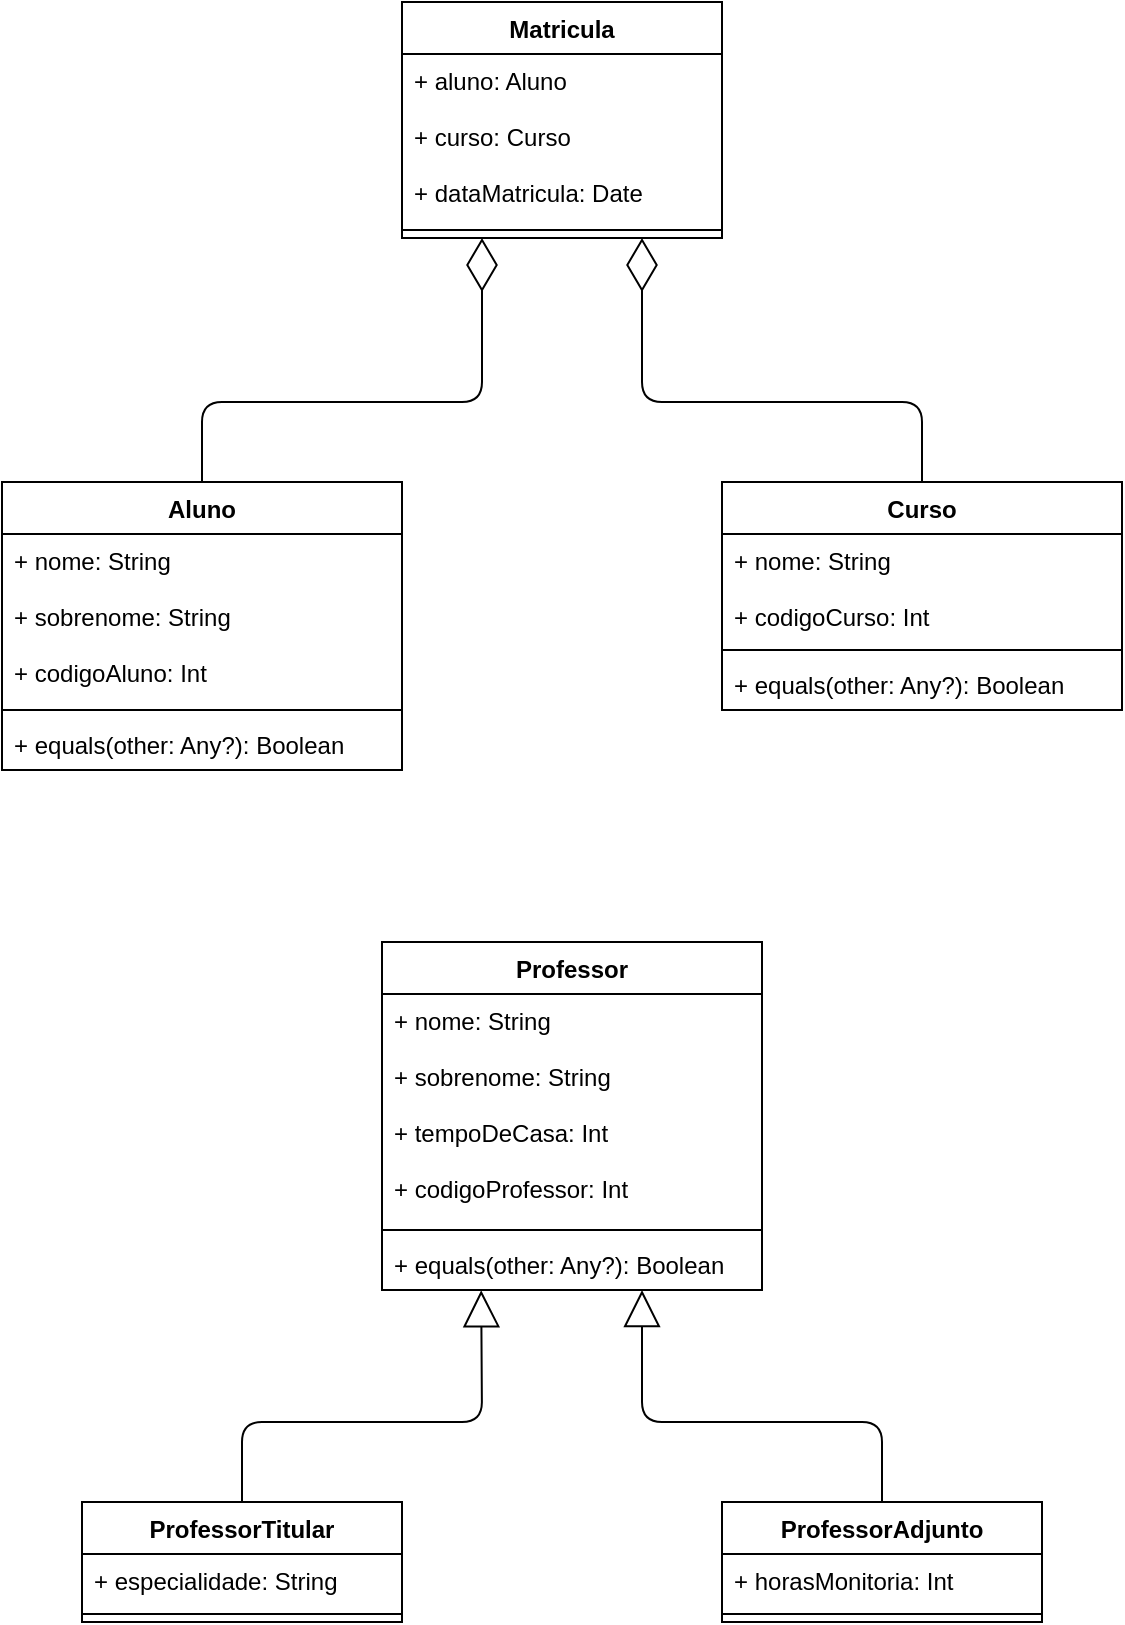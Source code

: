 <mxfile version="13.7.5" type="device"><diagram id="3o7g9umlvrHkTQeeG004" name="Page-1"><mxGraphModel dx="1380" dy="817" grid="1" gridSize="10" guides="1" tooltips="1" connect="1" arrows="1" fold="1" page="1" pageScale="1" pageWidth="827" pageHeight="1169" math="0" shadow="0"><root><mxCell id="0"/><mxCell id="1" parent="0"/><mxCell id="IG6_1fF2KmlGadqltO3w-9" value="" style="endArrow=block;endSize=16;endFill=0;html=1;entryX=0.261;entryY=1.005;entryDx=0;entryDy=0;entryPerimeter=0;exitX=0.5;exitY=0;exitDx=0;exitDy=0;" edge="1" parent="1" source="IG6_1fF2KmlGadqltO3w-1" target="9yfOyTt4W7_bbL14t9r--14"><mxGeometry x="0.991" y="-67" width="160" relative="1" as="geometry"><mxPoint x="200" y="750" as="sourcePoint"/><mxPoint x="370" y="730" as="targetPoint"/><Array as="points"><mxPoint x="240" y="790"/><mxPoint x="360" y="790"/></Array><mxPoint as="offset"/></mxGeometry></mxCell><mxCell id="IG6_1fF2KmlGadqltO3w-10" value="" style="endArrow=block;endSize=16;endFill=0;html=1;exitX=0.5;exitY=0;exitDx=0;exitDy=0;" edge="1" parent="1" source="IG6_1fF2KmlGadqltO3w-5"><mxGeometry x="0.162" y="55" width="160" relative="1" as="geometry"><mxPoint x="480" y="760" as="sourcePoint"/><mxPoint x="440" y="724" as="targetPoint"/><Array as="points"><mxPoint x="560" y="790"/><mxPoint x="440" y="790"/></Array><mxPoint as="offset"/></mxGeometry></mxCell><mxCell id="IG6_1fF2KmlGadqltO3w-12" value="Matricula" style="swimlane;fontStyle=1;align=center;verticalAlign=top;childLayout=stackLayout;horizontal=1;startSize=26;horizontalStack=0;resizeParent=1;resizeParentMax=0;resizeLast=0;collapsible=1;marginBottom=0;" vertex="1" parent="1"><mxGeometry x="320" y="80" width="160" height="118" as="geometry"/></mxCell><mxCell id="IG6_1fF2KmlGadqltO3w-13" value="+ aluno: Aluno&#10;&#10;+ curso: Curso&#10;&#10;+ dataMatricula: Date" style="text;strokeColor=none;fillColor=none;align=left;verticalAlign=top;spacingLeft=4;spacingRight=4;overflow=hidden;rotatable=0;points=[[0,0.5],[1,0.5]];portConstraint=eastwest;" vertex="1" parent="IG6_1fF2KmlGadqltO3w-12"><mxGeometry y="26" width="160" height="84" as="geometry"/></mxCell><mxCell id="IG6_1fF2KmlGadqltO3w-14" value="" style="line;strokeWidth=1;fillColor=none;align=left;verticalAlign=middle;spacingTop=-1;spacingLeft=3;spacingRight=3;rotatable=0;labelPosition=right;points=[];portConstraint=eastwest;" vertex="1" parent="IG6_1fF2KmlGadqltO3w-12"><mxGeometry y="110" width="160" height="8" as="geometry"/></mxCell><mxCell id="9yfOyTt4W7_bbL14t9r--6" value="Curso" style="swimlane;fontStyle=1;align=center;verticalAlign=top;childLayout=stackLayout;horizontal=1;startSize=26;horizontalStack=0;resizeParent=1;resizeParentMax=0;resizeLast=0;collapsible=1;marginBottom=0;" parent="1" vertex="1"><mxGeometry x="480" y="320" width="200" height="114" as="geometry"/></mxCell><mxCell id="9yfOyTt4W7_bbL14t9r--7" value="+ nome: String&#10;&#10;+ codigoCurso: Int" style="text;strokeColor=none;fillColor=none;align=left;verticalAlign=top;spacingLeft=4;spacingRight=4;overflow=hidden;rotatable=0;points=[[0,0.5],[1,0.5]];portConstraint=eastwest;" parent="9yfOyTt4W7_bbL14t9r--6" vertex="1"><mxGeometry y="26" width="200" height="54" as="geometry"/></mxCell><mxCell id="9yfOyTt4W7_bbL14t9r--8" value="" style="line;strokeWidth=1;fillColor=none;align=left;verticalAlign=middle;spacingTop=-1;spacingLeft=3;spacingRight=3;rotatable=0;labelPosition=right;points=[];portConstraint=eastwest;" parent="9yfOyTt4W7_bbL14t9r--6" vertex="1"><mxGeometry y="80" width="200" height="8" as="geometry"/></mxCell><mxCell id="9yfOyTt4W7_bbL14t9r--9" value="+ equals(other: Any?): Boolean" style="text;strokeColor=none;fillColor=none;align=left;verticalAlign=top;spacingLeft=4;spacingRight=4;overflow=hidden;rotatable=0;points=[[0,0.5],[1,0.5]];portConstraint=eastwest;" parent="9yfOyTt4W7_bbL14t9r--6" vertex="1"><mxGeometry y="88" width="200" height="26" as="geometry"/></mxCell><mxCell id="9yfOyTt4W7_bbL14t9r--1" value="Aluno" style="swimlane;fontStyle=1;align=center;verticalAlign=top;childLayout=stackLayout;horizontal=1;startSize=26;horizontalStack=0;resizeParent=1;resizeParentMax=0;resizeLast=0;collapsible=1;marginBottom=0;" parent="1" vertex="1"><mxGeometry x="120" y="320" width="200" height="144" as="geometry"/></mxCell><mxCell id="9yfOyTt4W7_bbL14t9r--2" value="+ nome: String&#10;&#10;+ sobrenome: String&#10;&#10;+ codigoAluno: Int" style="text;strokeColor=none;fillColor=none;align=left;verticalAlign=top;spacingLeft=4;spacingRight=4;overflow=hidden;rotatable=0;points=[[0,0.5],[1,0.5]];portConstraint=eastwest;" parent="9yfOyTt4W7_bbL14t9r--1" vertex="1"><mxGeometry y="26" width="200" height="84" as="geometry"/></mxCell><mxCell id="9yfOyTt4W7_bbL14t9r--3" value="" style="line;strokeWidth=1;fillColor=none;align=left;verticalAlign=middle;spacingTop=-1;spacingLeft=3;spacingRight=3;rotatable=0;labelPosition=right;points=[];portConstraint=eastwest;" parent="9yfOyTt4W7_bbL14t9r--1" vertex="1"><mxGeometry y="110" width="200" height="8" as="geometry"/></mxCell><mxCell id="9yfOyTt4W7_bbL14t9r--4" value="+ equals(other: Any?): Boolean" style="text;strokeColor=none;fillColor=none;align=left;verticalAlign=top;spacingLeft=4;spacingRight=4;overflow=hidden;rotatable=0;points=[[0,0.5],[1,0.5]];portConstraint=eastwest;" parent="9yfOyTt4W7_bbL14t9r--1" vertex="1"><mxGeometry y="118" width="200" height="26" as="geometry"/></mxCell><mxCell id="IG6_1fF2KmlGadqltO3w-1" value="ProfessorTitular" style="swimlane;fontStyle=1;align=center;verticalAlign=top;childLayout=stackLayout;horizontal=1;startSize=26;horizontalStack=0;resizeParent=1;resizeParentMax=0;resizeLast=0;collapsible=1;marginBottom=0;" vertex="1" parent="1"><mxGeometry x="160" y="830" width="160" height="60" as="geometry"/></mxCell><mxCell id="IG6_1fF2KmlGadqltO3w-2" value="+ especialidade: String" style="text;strokeColor=none;fillColor=none;align=left;verticalAlign=top;spacingLeft=4;spacingRight=4;overflow=hidden;rotatable=0;points=[[0,0.5],[1,0.5]];portConstraint=eastwest;" vertex="1" parent="IG6_1fF2KmlGadqltO3w-1"><mxGeometry y="26" width="160" height="26" as="geometry"/></mxCell><mxCell id="IG6_1fF2KmlGadqltO3w-3" value="" style="line;strokeWidth=1;fillColor=none;align=left;verticalAlign=middle;spacingTop=-1;spacingLeft=3;spacingRight=3;rotatable=0;labelPosition=right;points=[];portConstraint=eastwest;" vertex="1" parent="IG6_1fF2KmlGadqltO3w-1"><mxGeometry y="52" width="160" height="8" as="geometry"/></mxCell><mxCell id="IG6_1fF2KmlGadqltO3w-5" value="ProfessorAdjunto" style="swimlane;fontStyle=1;align=center;verticalAlign=top;childLayout=stackLayout;horizontal=1;startSize=26;horizontalStack=0;resizeParent=1;resizeParentMax=0;resizeLast=0;collapsible=1;marginBottom=0;" vertex="1" parent="1"><mxGeometry x="480" y="830" width="160" height="60" as="geometry"/></mxCell><mxCell id="IG6_1fF2KmlGadqltO3w-6" value="+ horasMonitoria: Int" style="text;strokeColor=none;fillColor=none;align=left;verticalAlign=top;spacingLeft=4;spacingRight=4;overflow=hidden;rotatable=0;points=[[0,0.5],[1,0.5]];portConstraint=eastwest;" vertex="1" parent="IG6_1fF2KmlGadqltO3w-5"><mxGeometry y="26" width="160" height="26" as="geometry"/></mxCell><mxCell id="IG6_1fF2KmlGadqltO3w-7" value="" style="line;strokeWidth=1;fillColor=none;align=left;verticalAlign=middle;spacingTop=-1;spacingLeft=3;spacingRight=3;rotatable=0;labelPosition=right;points=[];portConstraint=eastwest;" vertex="1" parent="IG6_1fF2KmlGadqltO3w-5"><mxGeometry y="52" width="160" height="8" as="geometry"/></mxCell><mxCell id="9yfOyTt4W7_bbL14t9r--11" value="Professor" style="swimlane;fontStyle=1;align=center;verticalAlign=top;childLayout=stackLayout;horizontal=1;startSize=26;horizontalStack=0;resizeParent=1;resizeParentMax=0;resizeLast=0;collapsible=1;marginBottom=0;" parent="1" vertex="1"><mxGeometry x="310" y="550" width="190" height="174" as="geometry"/></mxCell><mxCell id="9yfOyTt4W7_bbL14t9r--12" value="+ nome: String&#10;&#10;+ sobrenome: String&#10;&#10;+ tempoDeCasa: Int&#10;&#10;+ codigoProfessor: Int" style="text;strokeColor=none;fillColor=none;align=left;verticalAlign=top;spacingLeft=4;spacingRight=4;overflow=hidden;rotatable=0;points=[[0,0.5],[1,0.5]];portConstraint=eastwest;" parent="9yfOyTt4W7_bbL14t9r--11" vertex="1"><mxGeometry y="26" width="190" height="114" as="geometry"/></mxCell><mxCell id="9yfOyTt4W7_bbL14t9r--13" value="" style="line;strokeWidth=1;fillColor=none;align=left;verticalAlign=middle;spacingTop=-1;spacingLeft=3;spacingRight=3;rotatable=0;labelPosition=right;points=[];portConstraint=eastwest;" parent="9yfOyTt4W7_bbL14t9r--11" vertex="1"><mxGeometry y="140" width="190" height="8" as="geometry"/></mxCell><mxCell id="9yfOyTt4W7_bbL14t9r--14" value="+ equals(other: Any?): Boolean" style="text;strokeColor=none;fillColor=none;align=left;verticalAlign=top;spacingLeft=4;spacingRight=4;overflow=hidden;rotatable=0;points=[[0,0.5],[1,0.5]];portConstraint=eastwest;" parent="9yfOyTt4W7_bbL14t9r--11" vertex="1"><mxGeometry y="148" width="190" height="26" as="geometry"/></mxCell><mxCell id="IG6_1fF2KmlGadqltO3w-25" value="" style="endArrow=diamondThin;endFill=0;endSize=24;html=1;entryX=0.75;entryY=1;entryDx=0;entryDy=0;exitX=0.5;exitY=0;exitDx=0;exitDy=0;" edge="1" parent="1" source="9yfOyTt4W7_bbL14t9r--6" target="IG6_1fF2KmlGadqltO3w-12"><mxGeometry width="160" relative="1" as="geometry"><mxPoint x="510" y="280" as="sourcePoint"/><mxPoint x="439.68" y="224" as="targetPoint"/><Array as="points"><mxPoint x="580" y="280"/><mxPoint x="440" y="280"/></Array></mxGeometry></mxCell><mxCell id="IG6_1fF2KmlGadqltO3w-26" value="" style="endArrow=diamondThin;endFill=0;endSize=24;html=1;entryX=0.25;entryY=1;entryDx=0;entryDy=0;exitX=0.5;exitY=0;exitDx=0;exitDy=0;" edge="1" parent="1" source="9yfOyTt4W7_bbL14t9r--1" target="IG6_1fF2KmlGadqltO3w-12"><mxGeometry width="160" relative="1" as="geometry"><mxPoint x="160" y="280" as="sourcePoint"/><mxPoint x="360.16" y="224" as="targetPoint"/><Array as="points"><mxPoint x="220" y="280"/><mxPoint x="360" y="280"/></Array></mxGeometry></mxCell></root></mxGraphModel></diagram></mxfile>